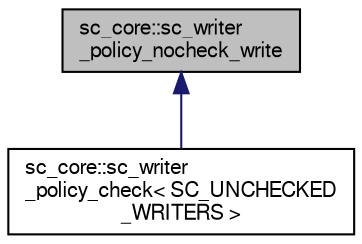 digraph "sc_core::sc_writer_policy_nocheck_write"
{
  edge [fontname="FreeSans",fontsize="10",labelfontname="FreeSans",labelfontsize="10"];
  node [fontname="FreeSans",fontsize="10",shape=record];
  Node0 [label="sc_core::sc_writer\l_policy_nocheck_write",height=0.2,width=0.4,color="black", fillcolor="grey75", style="filled", fontcolor="black"];
  Node0 -> Node1 [dir="back",color="midnightblue",fontsize="10",style="solid",fontname="FreeSans"];
  Node1 [label="sc_core::sc_writer\l_policy_check\< SC_UNCHECKED\l_WRITERS \>",height=0.2,width=0.4,color="black", fillcolor="white", style="filled",URL="$a01384.html"];
}
